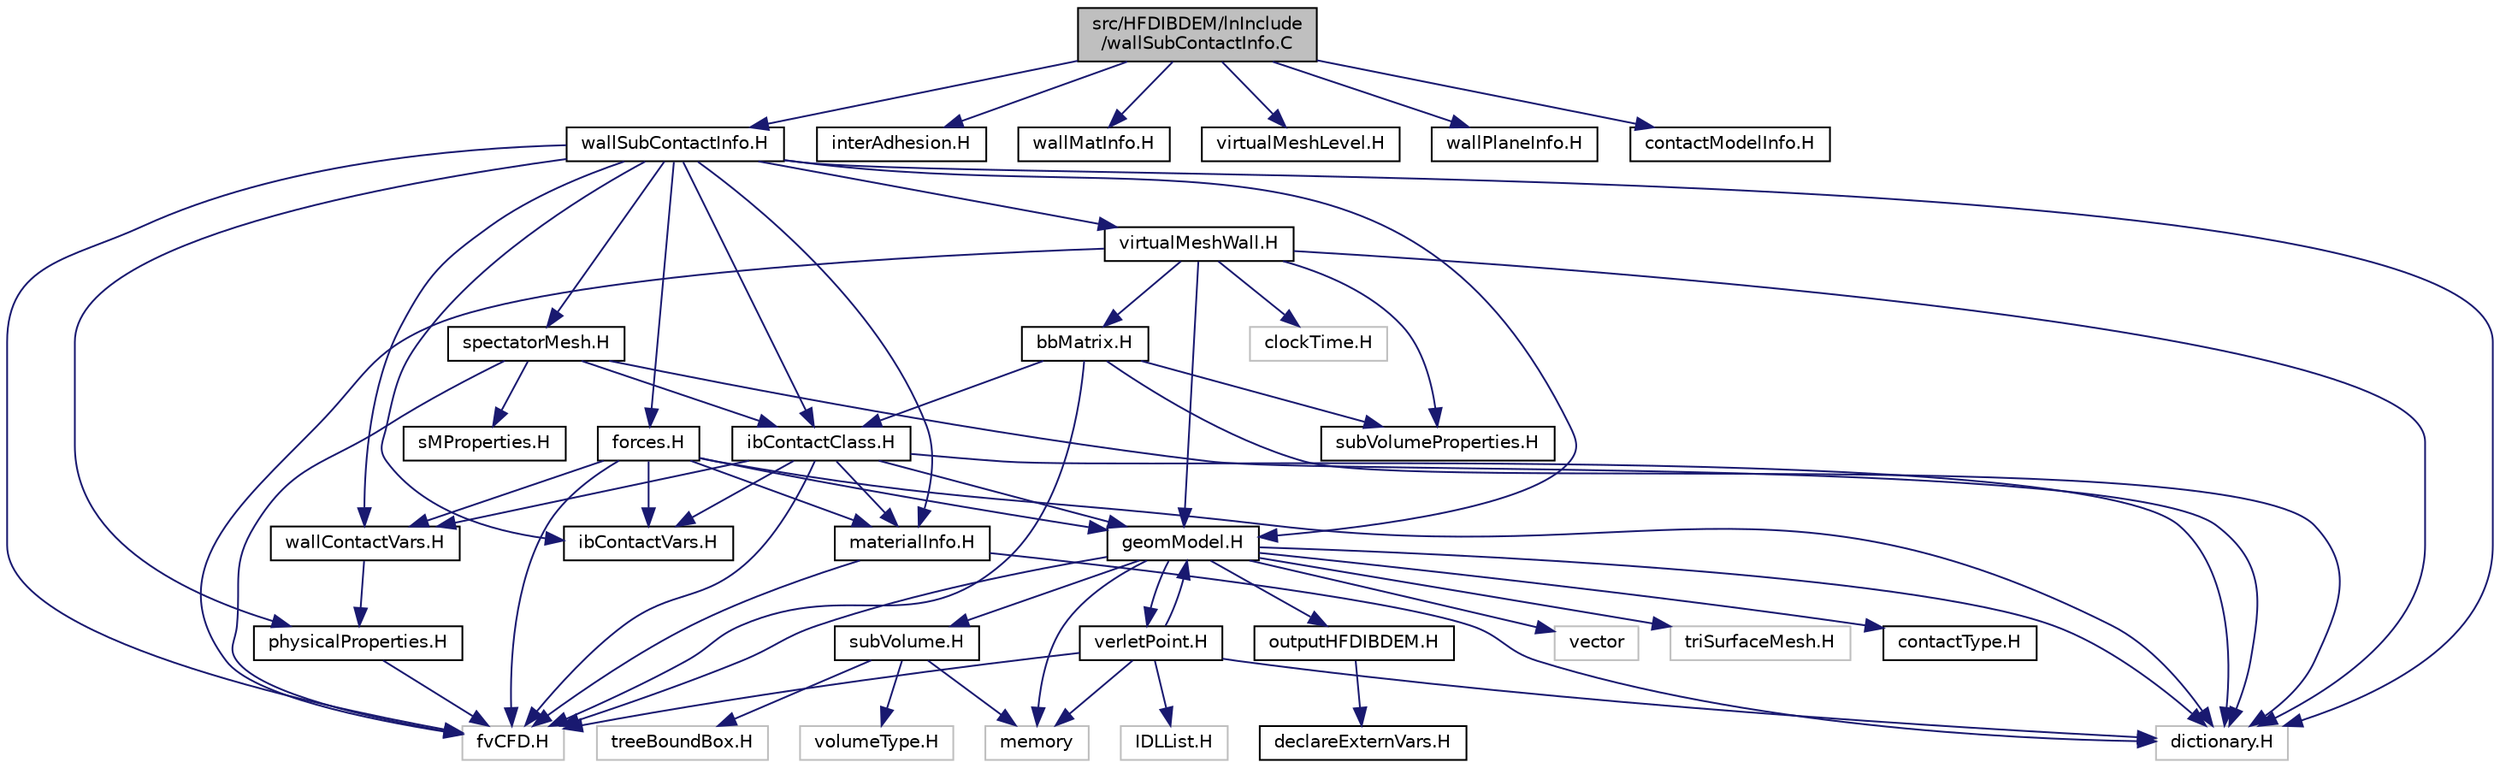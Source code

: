 digraph "src/HFDIBDEM/lnInclude/wallSubContactInfo.C"
{
 // LATEX_PDF_SIZE
  edge [fontname="Helvetica",fontsize="10",labelfontname="Helvetica",labelfontsize="10"];
  node [fontname="Helvetica",fontsize="10",shape=record];
  Node1 [label="src/HFDIBDEM/lnInclude\l/wallSubContactInfo.C",height=0.2,width=0.4,color="black", fillcolor="grey75", style="filled", fontcolor="black",tooltip=" "];
  Node1 -> Node2 [color="midnightblue",fontsize="10",style="solid",fontname="Helvetica"];
  Node2 [label="wallSubContactInfo.H",height=0.2,width=0.4,color="black", fillcolor="white", style="filled",URL="$lnInclude_2wallSubContactInfo_8H.html",tooltip=" "];
  Node2 -> Node3 [color="midnightblue",fontsize="10",style="solid",fontname="Helvetica"];
  Node3 [label="dictionary.H",height=0.2,width=0.4,color="grey75", fillcolor="white", style="filled",tooltip=" "];
  Node2 -> Node4 [color="midnightblue",fontsize="10",style="solid",fontname="Helvetica"];
  Node4 [label="fvCFD.H",height=0.2,width=0.4,color="grey75", fillcolor="white", style="filled",tooltip=" "];
  Node2 -> Node5 [color="midnightblue",fontsize="10",style="solid",fontname="Helvetica"];
  Node5 [label="geomModel.H",height=0.2,width=0.4,color="black", fillcolor="white", style="filled",URL="$lnInclude_2geomModel_8H.html",tooltip=" "];
  Node5 -> Node6 [color="midnightblue",fontsize="10",style="solid",fontname="Helvetica"];
  Node6 [label="vector",height=0.2,width=0.4,color="grey75", fillcolor="white", style="filled",tooltip=" "];
  Node5 -> Node7 [color="midnightblue",fontsize="10",style="solid",fontname="Helvetica"];
  Node7 [label="memory",height=0.2,width=0.4,color="grey75", fillcolor="white", style="filled",tooltip=" "];
  Node5 -> Node3 [color="midnightblue",fontsize="10",style="solid",fontname="Helvetica"];
  Node5 -> Node4 [color="midnightblue",fontsize="10",style="solid",fontname="Helvetica"];
  Node5 -> Node8 [color="midnightblue",fontsize="10",style="solid",fontname="Helvetica"];
  Node8 [label="triSurfaceMesh.H",height=0.2,width=0.4,color="grey75", fillcolor="white", style="filled",tooltip=" "];
  Node5 -> Node9 [color="midnightblue",fontsize="10",style="solid",fontname="Helvetica"];
  Node9 [label="contactType.H",height=0.2,width=0.4,color="black", fillcolor="white", style="filled",URL="$lnInclude_2contactType_8H.html",tooltip=" "];
  Node5 -> Node10 [color="midnightblue",fontsize="10",style="solid",fontname="Helvetica"];
  Node10 [label="subVolume.H",height=0.2,width=0.4,color="black", fillcolor="white", style="filled",URL="$lnInclude_2subVolume_8H.html",tooltip=" "];
  Node10 -> Node11 [color="midnightblue",fontsize="10",style="solid",fontname="Helvetica"];
  Node11 [label="treeBoundBox.H",height=0.2,width=0.4,color="grey75", fillcolor="white", style="filled",tooltip=" "];
  Node10 -> Node12 [color="midnightblue",fontsize="10",style="solid",fontname="Helvetica"];
  Node12 [label="volumeType.H",height=0.2,width=0.4,color="grey75", fillcolor="white", style="filled",tooltip=" "];
  Node10 -> Node7 [color="midnightblue",fontsize="10",style="solid",fontname="Helvetica"];
  Node5 -> Node13 [color="midnightblue",fontsize="10",style="solid",fontname="Helvetica"];
  Node13 [label="verletPoint.H",height=0.2,width=0.4,color="black", fillcolor="white", style="filled",URL="$lnInclude_2verletPoint_8H.html",tooltip=" "];
  Node13 -> Node3 [color="midnightblue",fontsize="10",style="solid",fontname="Helvetica"];
  Node13 -> Node14 [color="midnightblue",fontsize="10",style="solid",fontname="Helvetica"];
  Node14 [label="IDLList.H",height=0.2,width=0.4,color="grey75", fillcolor="white", style="filled",tooltip=" "];
  Node13 -> Node4 [color="midnightblue",fontsize="10",style="solid",fontname="Helvetica"];
  Node13 -> Node5 [color="midnightblue",fontsize="10",style="solid",fontname="Helvetica"];
  Node13 -> Node7 [color="midnightblue",fontsize="10",style="solid",fontname="Helvetica"];
  Node5 -> Node15 [color="midnightblue",fontsize="10",style="solid",fontname="Helvetica"];
  Node15 [label="outputHFDIBDEM.H",height=0.2,width=0.4,color="black", fillcolor="white", style="filled",URL="$lnInclude_2outputHFDIBDEM_8H.html",tooltip=" "];
  Node15 -> Node16 [color="midnightblue",fontsize="10",style="solid",fontname="Helvetica"];
  Node16 [label="declareExternVars.H",height=0.2,width=0.4,color="black", fillcolor="white", style="filled",URL="$lnInclude_2declareExternVars_8H.html",tooltip=" "];
  Node2 -> Node17 [color="midnightblue",fontsize="10",style="solid",fontname="Helvetica"];
  Node17 [label="ibContactVars.H",height=0.2,width=0.4,color="black", fillcolor="white", style="filled",URL="$lnInclude_2ibContactVars_8H.html",tooltip=" "];
  Node2 -> Node18 [color="midnightblue",fontsize="10",style="solid",fontname="Helvetica"];
  Node18 [label="ibContactClass.H",height=0.2,width=0.4,color="black", fillcolor="white", style="filled",URL="$lnInclude_2ibContactClass_8H.html",tooltip=" "];
  Node18 -> Node3 [color="midnightblue",fontsize="10",style="solid",fontname="Helvetica"];
  Node18 -> Node4 [color="midnightblue",fontsize="10",style="solid",fontname="Helvetica"];
  Node18 -> Node5 [color="midnightblue",fontsize="10",style="solid",fontname="Helvetica"];
  Node18 -> Node17 [color="midnightblue",fontsize="10",style="solid",fontname="Helvetica"];
  Node18 -> Node19 [color="midnightblue",fontsize="10",style="solid",fontname="Helvetica"];
  Node19 [label="wallContactVars.H",height=0.2,width=0.4,color="black", fillcolor="white", style="filled",URL="$lnInclude_2wallContactVars_8H.html",tooltip=" "];
  Node19 -> Node20 [color="midnightblue",fontsize="10",style="solid",fontname="Helvetica"];
  Node20 [label="physicalProperties.H",height=0.2,width=0.4,color="black", fillcolor="white", style="filled",URL="$lnInclude_2physicalProperties_8H.html",tooltip=" "];
  Node20 -> Node4 [color="midnightblue",fontsize="10",style="solid",fontname="Helvetica"];
  Node18 -> Node21 [color="midnightblue",fontsize="10",style="solid",fontname="Helvetica"];
  Node21 [label="materialInfo.H",height=0.2,width=0.4,color="black", fillcolor="white", style="filled",URL="$lnInclude_2materialInfo_8H.html",tooltip=" "];
  Node21 -> Node3 [color="midnightblue",fontsize="10",style="solid",fontname="Helvetica"];
  Node21 -> Node4 [color="midnightblue",fontsize="10",style="solid",fontname="Helvetica"];
  Node2 -> Node19 [color="midnightblue",fontsize="10",style="solid",fontname="Helvetica"];
  Node2 -> Node21 [color="midnightblue",fontsize="10",style="solid",fontname="Helvetica"];
  Node2 -> Node20 [color="midnightblue",fontsize="10",style="solid",fontname="Helvetica"];
  Node2 -> Node22 [color="midnightblue",fontsize="10",style="solid",fontname="Helvetica"];
  Node22 [label="forces.H",height=0.2,width=0.4,color="black", fillcolor="white", style="filled",URL="$lnInclude_2forces_8H.html",tooltip=" "];
  Node22 -> Node3 [color="midnightblue",fontsize="10",style="solid",fontname="Helvetica"];
  Node22 -> Node4 [color="midnightblue",fontsize="10",style="solid",fontname="Helvetica"];
  Node22 -> Node5 [color="midnightblue",fontsize="10",style="solid",fontname="Helvetica"];
  Node22 -> Node17 [color="midnightblue",fontsize="10",style="solid",fontname="Helvetica"];
  Node22 -> Node19 [color="midnightblue",fontsize="10",style="solid",fontname="Helvetica"];
  Node22 -> Node21 [color="midnightblue",fontsize="10",style="solid",fontname="Helvetica"];
  Node2 -> Node23 [color="midnightblue",fontsize="10",style="solid",fontname="Helvetica"];
  Node23 [label="spectatorMesh.H",height=0.2,width=0.4,color="black", fillcolor="white", style="filled",URL="$lnInclude_2spectatorMesh_8H.html",tooltip=" "];
  Node23 -> Node3 [color="midnightblue",fontsize="10",style="solid",fontname="Helvetica"];
  Node23 -> Node4 [color="midnightblue",fontsize="10",style="solid",fontname="Helvetica"];
  Node23 -> Node18 [color="midnightblue",fontsize="10",style="solid",fontname="Helvetica"];
  Node23 -> Node24 [color="midnightblue",fontsize="10",style="solid",fontname="Helvetica"];
  Node24 [label="sMProperties.H",height=0.2,width=0.4,color="black", fillcolor="white", style="filled",URL="$lnInclude_2sMProperties_8H.html",tooltip=" "];
  Node2 -> Node25 [color="midnightblue",fontsize="10",style="solid",fontname="Helvetica"];
  Node25 [label="virtualMeshWall.H",height=0.2,width=0.4,color="black", fillcolor="white", style="filled",URL="$lnInclude_2virtualMeshWall_8H.html",tooltip=" "];
  Node25 -> Node3 [color="midnightblue",fontsize="10",style="solid",fontname="Helvetica"];
  Node25 -> Node4 [color="midnightblue",fontsize="10",style="solid",fontname="Helvetica"];
  Node25 -> Node5 [color="midnightblue",fontsize="10",style="solid",fontname="Helvetica"];
  Node25 -> Node26 [color="midnightblue",fontsize="10",style="solid",fontname="Helvetica"];
  Node26 [label="bbMatrix.H",height=0.2,width=0.4,color="black", fillcolor="white", style="filled",URL="$lnInclude_2bbMatrix_8H.html",tooltip=" "];
  Node26 -> Node3 [color="midnightblue",fontsize="10",style="solid",fontname="Helvetica"];
  Node26 -> Node4 [color="midnightblue",fontsize="10",style="solid",fontname="Helvetica"];
  Node26 -> Node18 [color="midnightblue",fontsize="10",style="solid",fontname="Helvetica"];
  Node26 -> Node27 [color="midnightblue",fontsize="10",style="solid",fontname="Helvetica"];
  Node27 [label="subVolumeProperties.H",height=0.2,width=0.4,color="black", fillcolor="white", style="filled",URL="$lnInclude_2subVolumeProperties_8H.html",tooltip=" "];
  Node25 -> Node28 [color="midnightblue",fontsize="10",style="solid",fontname="Helvetica"];
  Node28 [label="clockTime.H",height=0.2,width=0.4,color="grey75", fillcolor="white", style="filled",tooltip=" "];
  Node25 -> Node27 [color="midnightblue",fontsize="10",style="solid",fontname="Helvetica"];
  Node1 -> Node29 [color="midnightblue",fontsize="10",style="solid",fontname="Helvetica"];
  Node29 [label="interAdhesion.H",height=0.2,width=0.4,color="black", fillcolor="white", style="filled",URL="$lnInclude_2interAdhesion_8H.html",tooltip=" "];
  Node1 -> Node30 [color="midnightblue",fontsize="10",style="solid",fontname="Helvetica"];
  Node30 [label="wallMatInfo.H",height=0.2,width=0.4,color="black", fillcolor="white", style="filled",URL="$lnInclude_2wallMatInfo_8H.html",tooltip=" "];
  Node1 -> Node31 [color="midnightblue",fontsize="10",style="solid",fontname="Helvetica"];
  Node31 [label="virtualMeshLevel.H",height=0.2,width=0.4,color="black", fillcolor="white", style="filled",URL="$lnInclude_2virtualMeshLevel_8H.html",tooltip=" "];
  Node1 -> Node32 [color="midnightblue",fontsize="10",style="solid",fontname="Helvetica"];
  Node32 [label="wallPlaneInfo.H",height=0.2,width=0.4,color="black", fillcolor="white", style="filled",URL="$lnInclude_2wallPlaneInfo_8H.html",tooltip=" "];
  Node1 -> Node33 [color="midnightblue",fontsize="10",style="solid",fontname="Helvetica"];
  Node33 [label="contactModelInfo.H",height=0.2,width=0.4,color="black", fillcolor="white", style="filled",URL="$lnInclude_2contactModelInfo_8H.html",tooltip=" "];
}
